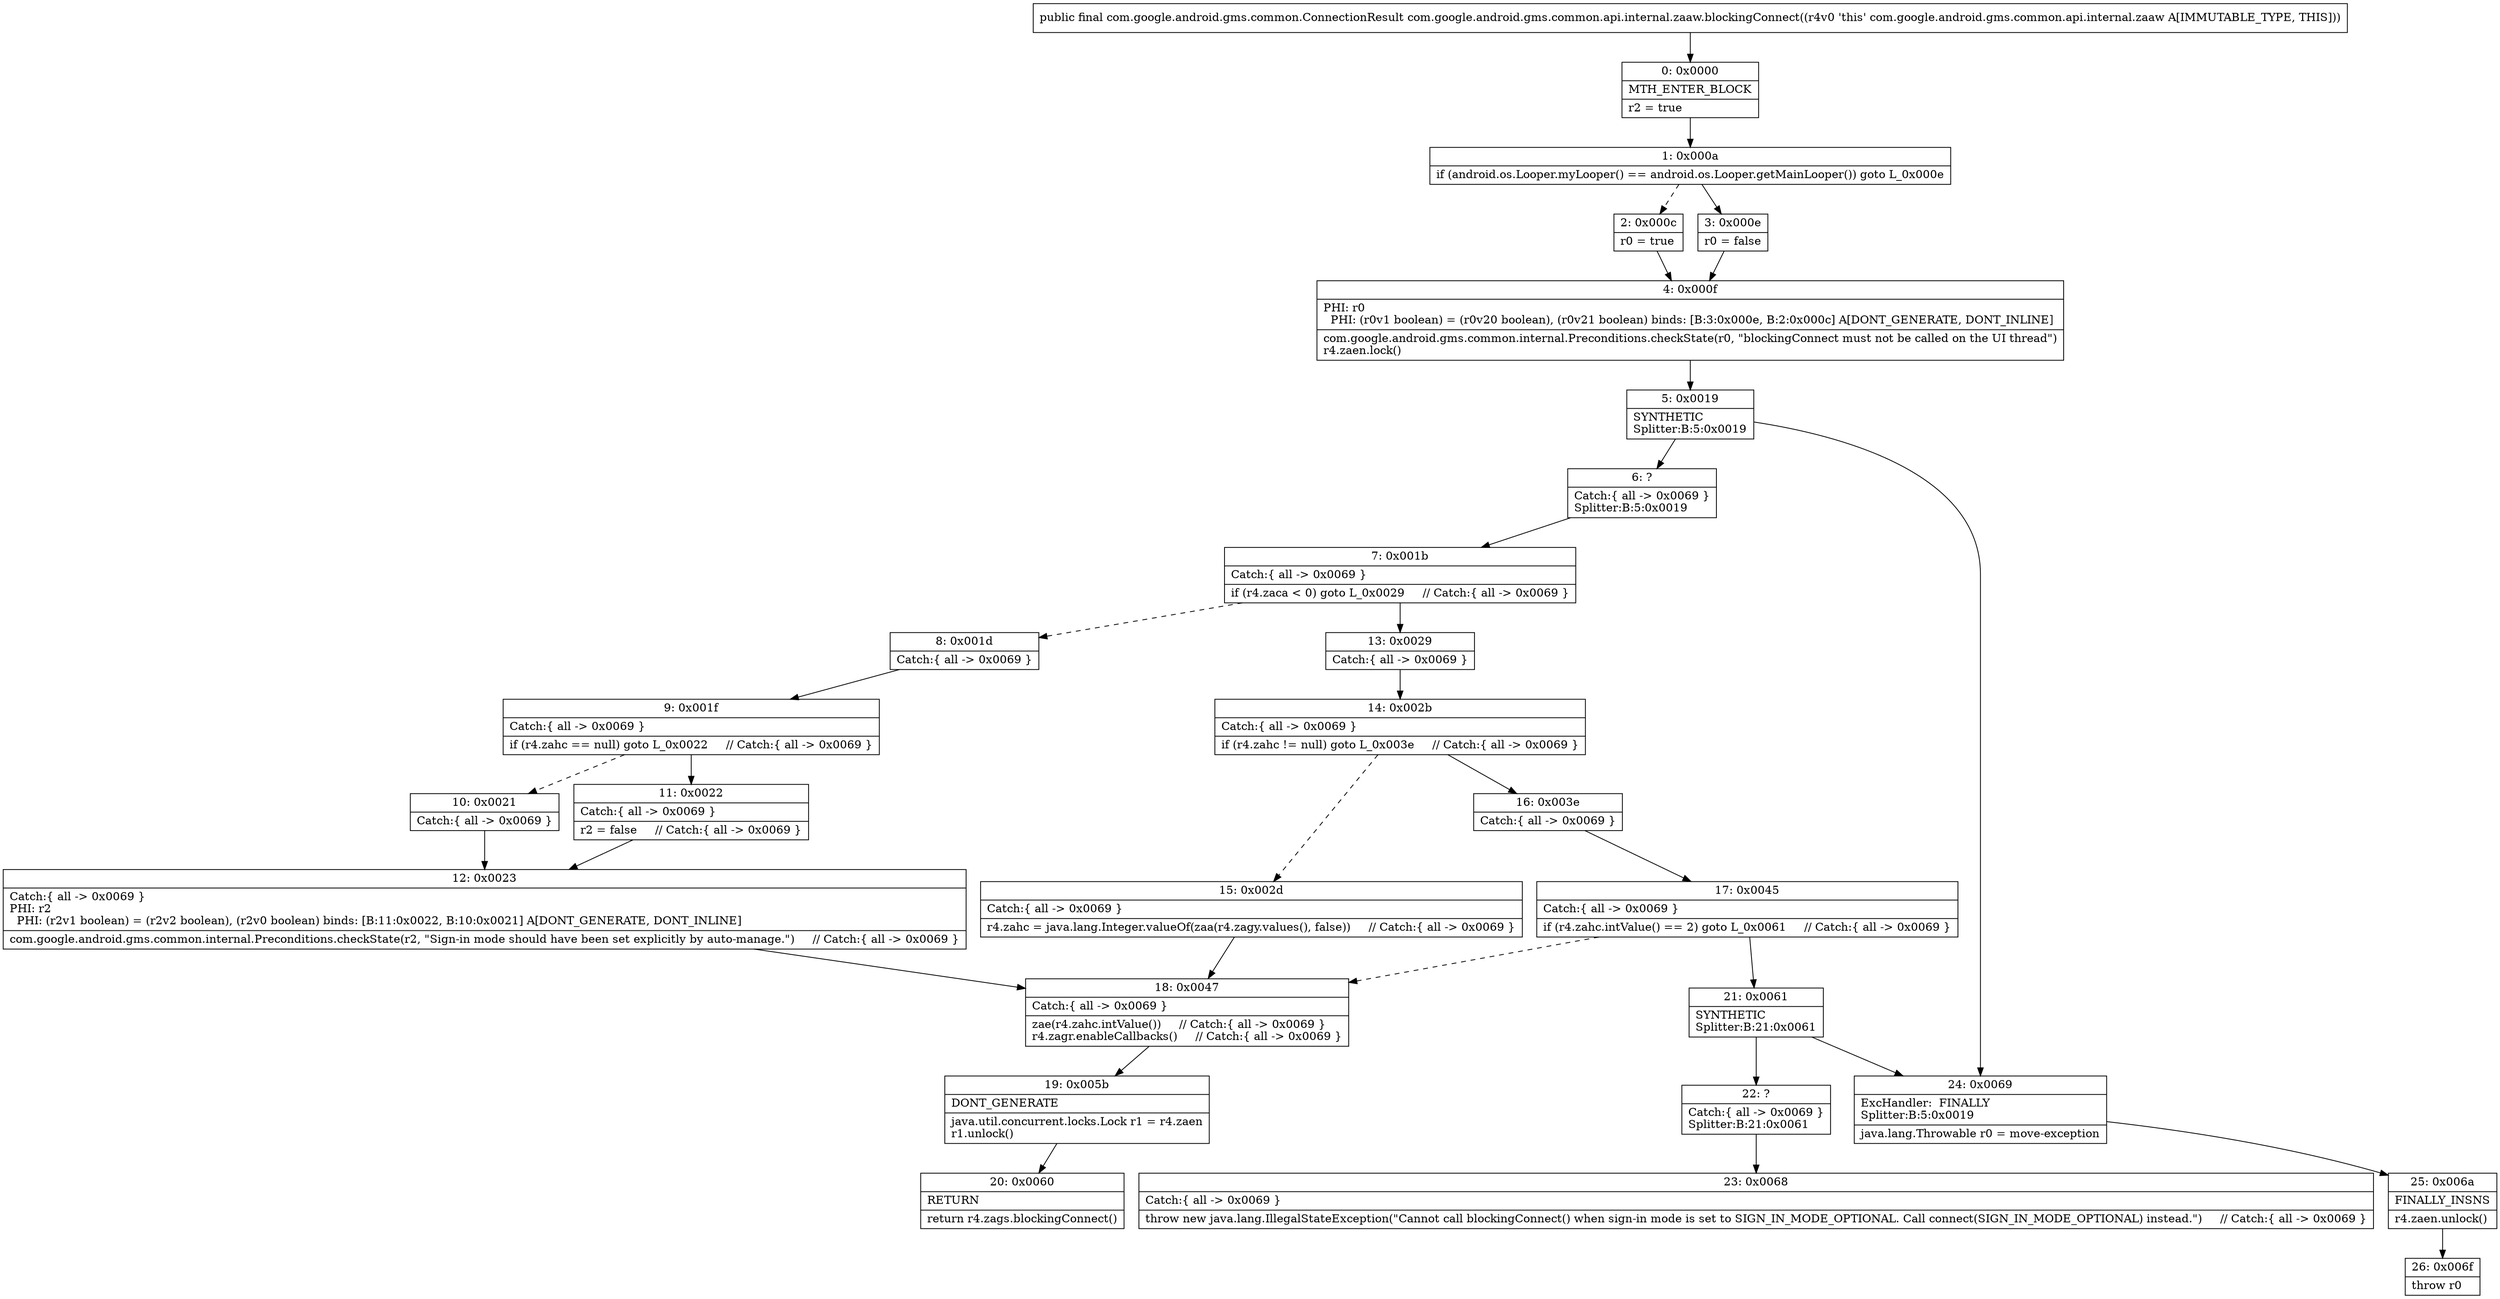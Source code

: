 digraph "CFG forcom.google.android.gms.common.api.internal.zaaw.blockingConnect()Lcom\/google\/android\/gms\/common\/ConnectionResult;" {
Node_0 [shape=record,label="{0\:\ 0x0000|MTH_ENTER_BLOCK\l|r2 = true\l}"];
Node_1 [shape=record,label="{1\:\ 0x000a|if (android.os.Looper.myLooper() == android.os.Looper.getMainLooper()) goto L_0x000e\l}"];
Node_2 [shape=record,label="{2\:\ 0x000c|r0 = true\l}"];
Node_3 [shape=record,label="{3\:\ 0x000e|r0 = false\l}"];
Node_4 [shape=record,label="{4\:\ 0x000f|PHI: r0 \l  PHI: (r0v1 boolean) = (r0v20 boolean), (r0v21 boolean) binds: [B:3:0x000e, B:2:0x000c] A[DONT_GENERATE, DONT_INLINE]\l|com.google.android.gms.common.internal.Preconditions.checkState(r0, \"blockingConnect must not be called on the UI thread\")\lr4.zaen.lock()\l}"];
Node_5 [shape=record,label="{5\:\ 0x0019|SYNTHETIC\lSplitter:B:5:0x0019\l}"];
Node_6 [shape=record,label="{6\:\ ?|Catch:\{ all \-\> 0x0069 \}\lSplitter:B:5:0x0019\l}"];
Node_7 [shape=record,label="{7\:\ 0x001b|Catch:\{ all \-\> 0x0069 \}\l|if (r4.zaca \< 0) goto L_0x0029     \/\/ Catch:\{ all \-\> 0x0069 \}\l}"];
Node_8 [shape=record,label="{8\:\ 0x001d|Catch:\{ all \-\> 0x0069 \}\l}"];
Node_9 [shape=record,label="{9\:\ 0x001f|Catch:\{ all \-\> 0x0069 \}\l|if (r4.zahc == null) goto L_0x0022     \/\/ Catch:\{ all \-\> 0x0069 \}\l}"];
Node_10 [shape=record,label="{10\:\ 0x0021|Catch:\{ all \-\> 0x0069 \}\l}"];
Node_11 [shape=record,label="{11\:\ 0x0022|Catch:\{ all \-\> 0x0069 \}\l|r2 = false     \/\/ Catch:\{ all \-\> 0x0069 \}\l}"];
Node_12 [shape=record,label="{12\:\ 0x0023|Catch:\{ all \-\> 0x0069 \}\lPHI: r2 \l  PHI: (r2v1 boolean) = (r2v2 boolean), (r2v0 boolean) binds: [B:11:0x0022, B:10:0x0021] A[DONT_GENERATE, DONT_INLINE]\l|com.google.android.gms.common.internal.Preconditions.checkState(r2, \"Sign\-in mode should have been set explicitly by auto\-manage.\")     \/\/ Catch:\{ all \-\> 0x0069 \}\l}"];
Node_13 [shape=record,label="{13\:\ 0x0029|Catch:\{ all \-\> 0x0069 \}\l}"];
Node_14 [shape=record,label="{14\:\ 0x002b|Catch:\{ all \-\> 0x0069 \}\l|if (r4.zahc != null) goto L_0x003e     \/\/ Catch:\{ all \-\> 0x0069 \}\l}"];
Node_15 [shape=record,label="{15\:\ 0x002d|Catch:\{ all \-\> 0x0069 \}\l|r4.zahc = java.lang.Integer.valueOf(zaa(r4.zagy.values(), false))     \/\/ Catch:\{ all \-\> 0x0069 \}\l}"];
Node_16 [shape=record,label="{16\:\ 0x003e|Catch:\{ all \-\> 0x0069 \}\l}"];
Node_17 [shape=record,label="{17\:\ 0x0045|Catch:\{ all \-\> 0x0069 \}\l|if (r4.zahc.intValue() == 2) goto L_0x0061     \/\/ Catch:\{ all \-\> 0x0069 \}\l}"];
Node_18 [shape=record,label="{18\:\ 0x0047|Catch:\{ all \-\> 0x0069 \}\l|zae(r4.zahc.intValue())     \/\/ Catch:\{ all \-\> 0x0069 \}\lr4.zagr.enableCallbacks()     \/\/ Catch:\{ all \-\> 0x0069 \}\l}"];
Node_19 [shape=record,label="{19\:\ 0x005b|DONT_GENERATE\l|java.util.concurrent.locks.Lock r1 = r4.zaen\lr1.unlock()\l}"];
Node_20 [shape=record,label="{20\:\ 0x0060|RETURN\l|return r4.zags.blockingConnect()\l}"];
Node_21 [shape=record,label="{21\:\ 0x0061|SYNTHETIC\lSplitter:B:21:0x0061\l}"];
Node_22 [shape=record,label="{22\:\ ?|Catch:\{ all \-\> 0x0069 \}\lSplitter:B:21:0x0061\l}"];
Node_23 [shape=record,label="{23\:\ 0x0068|Catch:\{ all \-\> 0x0069 \}\l|throw new java.lang.IllegalStateException(\"Cannot call blockingConnect() when sign\-in mode is set to SIGN_IN_MODE_OPTIONAL. Call connect(SIGN_IN_MODE_OPTIONAL) instead.\")     \/\/ Catch:\{ all \-\> 0x0069 \}\l}"];
Node_24 [shape=record,label="{24\:\ 0x0069|ExcHandler:  FINALLY\lSplitter:B:5:0x0019\l|java.lang.Throwable r0 = move\-exception\l}"];
Node_25 [shape=record,label="{25\:\ 0x006a|FINALLY_INSNS\l|r4.zaen.unlock()\l}"];
Node_26 [shape=record,label="{26\:\ 0x006f|throw r0\l}"];
MethodNode[shape=record,label="{public final com.google.android.gms.common.ConnectionResult com.google.android.gms.common.api.internal.zaaw.blockingConnect((r4v0 'this' com.google.android.gms.common.api.internal.zaaw A[IMMUTABLE_TYPE, THIS])) }"];
MethodNode -> Node_0;
Node_0 -> Node_1;
Node_1 -> Node_2[style=dashed];
Node_1 -> Node_3;
Node_2 -> Node_4;
Node_3 -> Node_4;
Node_4 -> Node_5;
Node_5 -> Node_6;
Node_5 -> Node_24;
Node_6 -> Node_7;
Node_7 -> Node_8[style=dashed];
Node_7 -> Node_13;
Node_8 -> Node_9;
Node_9 -> Node_10[style=dashed];
Node_9 -> Node_11;
Node_10 -> Node_12;
Node_11 -> Node_12;
Node_12 -> Node_18;
Node_13 -> Node_14;
Node_14 -> Node_15[style=dashed];
Node_14 -> Node_16;
Node_15 -> Node_18;
Node_16 -> Node_17;
Node_17 -> Node_18[style=dashed];
Node_17 -> Node_21;
Node_18 -> Node_19;
Node_19 -> Node_20;
Node_21 -> Node_22;
Node_21 -> Node_24;
Node_22 -> Node_23;
Node_24 -> Node_25;
Node_25 -> Node_26;
}

